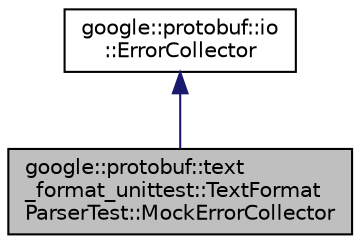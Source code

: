 digraph "google::protobuf::text_format_unittest::TextFormatParserTest::MockErrorCollector"
{
 // LATEX_PDF_SIZE
  edge [fontname="Helvetica",fontsize="10",labelfontname="Helvetica",labelfontsize="10"];
  node [fontname="Helvetica",fontsize="10",shape=record];
  Node1 [label="google::protobuf::text\l_format_unittest::TextFormat\lParserTest::MockErrorCollector",height=0.2,width=0.4,color="black", fillcolor="grey75", style="filled", fontcolor="black",tooltip=" "];
  Node2 -> Node1 [dir="back",color="midnightblue",fontsize="10",style="solid",fontname="Helvetica"];
  Node2 [label="google::protobuf::io\l::ErrorCollector",height=0.2,width=0.4,color="black", fillcolor="white", style="filled",URL="$classgoogle_1_1protobuf_1_1io_1_1ErrorCollector.html",tooltip=" "];
}
